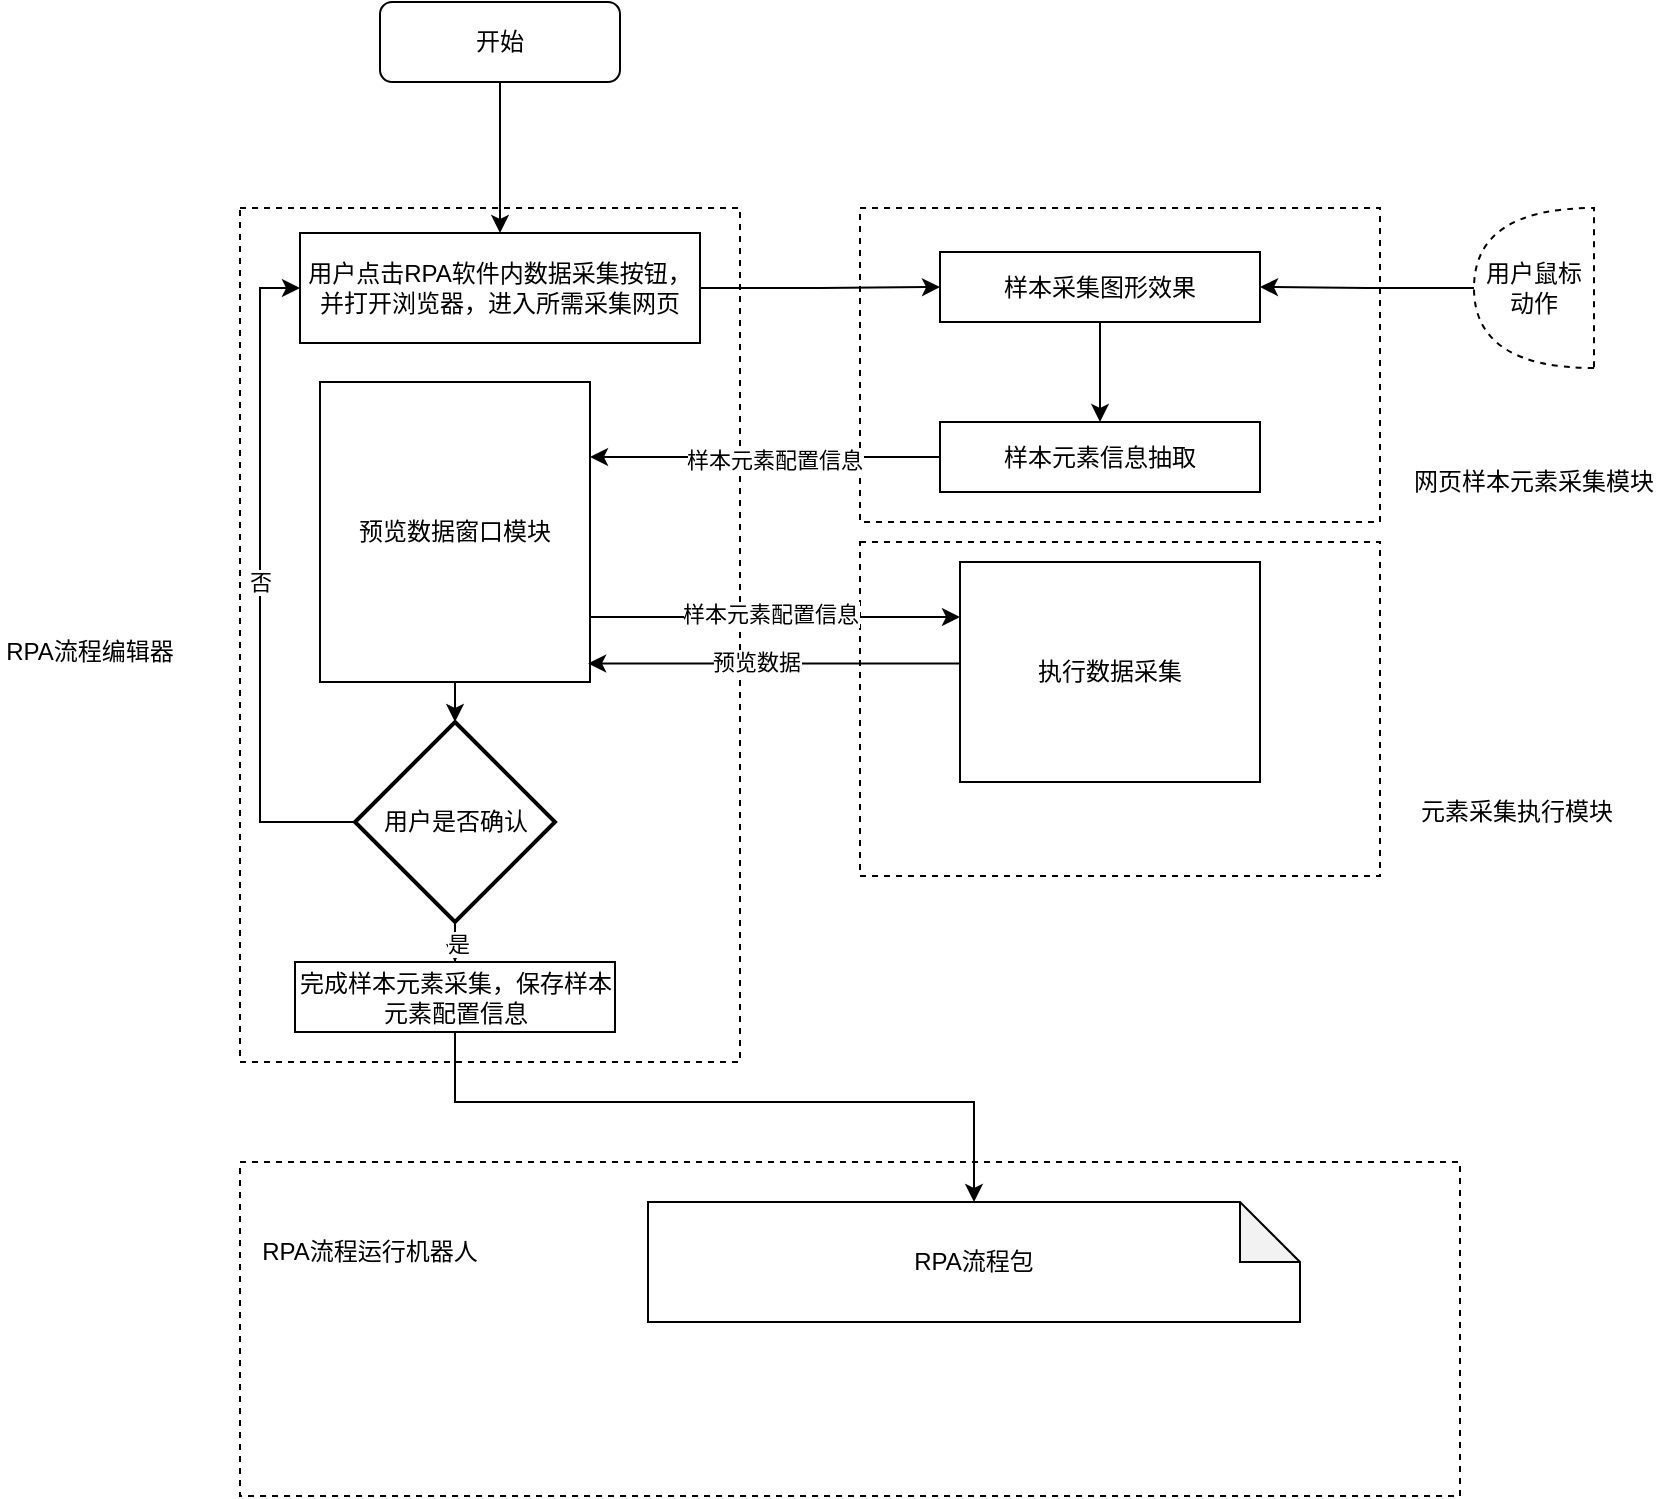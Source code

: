 <mxfile version="20.5.3" type="github">
  <diagram id="xU7X7o6H66pRaLUqQLn2" name="第 1 页">
    <mxGraphModel dx="539" dy="304" grid="1" gridSize="10" guides="1" tooltips="1" connect="1" arrows="1" fold="1" page="1" pageScale="1" pageWidth="827" pageHeight="1169" math="0" shadow="0">
      <root>
        <mxCell id="0" />
        <mxCell id="1" parent="0" />
        <mxCell id="r1mTysYFF8rYWYZTM9NO-37" value="" style="rounded=0;whiteSpace=wrap;html=1;dashed=1;" vertex="1" parent="1">
          <mxGeometry x="210" y="233" width="250" height="427" as="geometry" />
        </mxCell>
        <mxCell id="r1mTysYFF8rYWYZTM9NO-23" value="" style="rounded=0;whiteSpace=wrap;html=1;dashed=1;" vertex="1" parent="1">
          <mxGeometry x="520" y="400" width="260" height="167" as="geometry" />
        </mxCell>
        <mxCell id="r1mTysYFF8rYWYZTM9NO-22" value="" style="rounded=0;whiteSpace=wrap;html=1;dashed=1;" vertex="1" parent="1">
          <mxGeometry x="520" y="233" width="260" height="157" as="geometry" />
        </mxCell>
        <mxCell id="r1mTysYFF8rYWYZTM9NO-10" style="edgeStyle=orthogonalEdgeStyle;rounded=0;orthogonalLoop=1;jettySize=auto;html=1;entryX=0;entryY=0.5;entryDx=0;entryDy=0;" edge="1" parent="1" source="r1mTysYFF8rYWYZTM9NO-1" target="r1mTysYFF8rYWYZTM9NO-7">
          <mxGeometry relative="1" as="geometry" />
        </mxCell>
        <mxCell id="r1mTysYFF8rYWYZTM9NO-1" value="用户点击RPA软件内数据采集按钮，并打开浏览器，进入所需采集网页" style="rounded=0;whiteSpace=wrap;html=1;" vertex="1" parent="1">
          <mxGeometry x="240" y="245.5" width="200" height="55" as="geometry" />
        </mxCell>
        <mxCell id="r1mTysYFF8rYWYZTM9NO-29" style="edgeStyle=orthogonalEdgeStyle;rounded=0;orthogonalLoop=1;jettySize=auto;html=1;" edge="1" parent="1" source="r1mTysYFF8rYWYZTM9NO-2" target="r1mTysYFF8rYWYZTM9NO-1">
          <mxGeometry relative="1" as="geometry" />
        </mxCell>
        <mxCell id="r1mTysYFF8rYWYZTM9NO-2" value="开始" style="rounded=1;whiteSpace=wrap;html=1;" vertex="1" parent="1">
          <mxGeometry x="280" y="130" width="120" height="40" as="geometry" />
        </mxCell>
        <mxCell id="r1mTysYFF8rYWYZTM9NO-5" value="RPA流程编辑器" style="text;html=1;strokeColor=none;fillColor=none;align=center;verticalAlign=middle;whiteSpace=wrap;rounded=0;dashed=1;" vertex="1" parent="1">
          <mxGeometry x="90" y="440" width="90" height="30" as="geometry" />
        </mxCell>
        <mxCell id="r1mTysYFF8rYWYZTM9NO-6" value="网页样本元素采集模块" style="text;html=1;strokeColor=none;fillColor=none;align=center;verticalAlign=middle;whiteSpace=wrap;rounded=0;dashed=1;" vertex="1" parent="1">
          <mxGeometry x="787" y="355" width="140" height="30" as="geometry" />
        </mxCell>
        <mxCell id="r1mTysYFF8rYWYZTM9NO-12" style="edgeStyle=orthogonalEdgeStyle;rounded=0;orthogonalLoop=1;jettySize=auto;html=1;" edge="1" parent="1" source="r1mTysYFF8rYWYZTM9NO-7">
          <mxGeometry relative="1" as="geometry">
            <mxPoint x="640" y="340.0" as="targetPoint" />
          </mxGeometry>
        </mxCell>
        <mxCell id="r1mTysYFF8rYWYZTM9NO-7" value="样本采集图形效果" style="rounded=0;whiteSpace=wrap;html=1;" vertex="1" parent="1">
          <mxGeometry x="560" y="255" width="160" height="35" as="geometry" />
        </mxCell>
        <mxCell id="r1mTysYFF8rYWYZTM9NO-9" style="edgeStyle=orthogonalEdgeStyle;rounded=0;orthogonalLoop=1;jettySize=auto;html=1;" edge="1" parent="1" source="r1mTysYFF8rYWYZTM9NO-8" target="r1mTysYFF8rYWYZTM9NO-7">
          <mxGeometry relative="1" as="geometry" />
        </mxCell>
        <mxCell id="r1mTysYFF8rYWYZTM9NO-8" value="用户鼠标动作" style="shape=or;whiteSpace=wrap;html=1;dashed=1;direction=west;" vertex="1" parent="1">
          <mxGeometry x="827" y="233" width="60" height="80" as="geometry" />
        </mxCell>
        <mxCell id="r1mTysYFF8rYWYZTM9NO-26" style="edgeStyle=orthogonalEdgeStyle;rounded=0;orthogonalLoop=1;jettySize=auto;html=1;entryX=0;entryY=0.25;entryDx=0;entryDy=0;" edge="1" parent="1" source="r1mTysYFF8rYWYZTM9NO-13" target="r1mTysYFF8rYWYZTM9NO-18">
          <mxGeometry relative="1" as="geometry">
            <Array as="points">
              <mxPoint x="472" y="437" />
            </Array>
          </mxGeometry>
        </mxCell>
        <mxCell id="r1mTysYFF8rYWYZTM9NO-27" value="&lt;span style=&quot;color: rgba(0, 0, 0, 0); font-family: monospace; font-size: 0px; text-align: start;&quot;&gt;%3CmxGraphModel%3E%3Croot%3E%3CmxCell%20id%3D%220%22%2F%3E%3CmxCell%20id%3D%221%22%20parent%3D%220%22%2F%3E%3CmxCell%20id%3D%222%22%20value%3D%22%E6%A0%B7%E6%9C%AC%E5%85%83%E7%B4%A0%E9%85%8D%E7%BD%AE%E4%BF%A1%E6%81%AF%22%20style%3D%22edgeLabel%3Bhtml%3D1%3Balign%3Dcenter%3BverticalAlign%3Dmiddle%3Bresizable%3D0%3Bpoints%3D%5B%5D%3B%22%20vertex%3D%221%22%20connectable%3D%220%22%20parent%3D%221%22%3E%3CmxGeometry%20x%3D%22476.757%22%20y%3D%22358.5%22%20as%3D%22geometry%22%2F%3E%3C%2FmxCell%3E%3C%2Froot%3E%3C%2FmxGraphModel%3E&lt;/span&gt;" style="edgeLabel;html=1;align=center;verticalAlign=middle;resizable=0;points=[];" vertex="1" connectable="0" parent="r1mTysYFF8rYWYZTM9NO-26">
          <mxGeometry x="-0.029" y="1" relative="1" as="geometry">
            <mxPoint as="offset" />
          </mxGeometry>
        </mxCell>
        <mxCell id="r1mTysYFF8rYWYZTM9NO-28" value="样本元素配置信息" style="edgeLabel;html=1;align=center;verticalAlign=middle;resizable=0;points=[];" vertex="1" connectable="0" parent="r1mTysYFF8rYWYZTM9NO-26">
          <mxGeometry x="-0.029" y="2" relative="1" as="geometry">
            <mxPoint as="offset" />
          </mxGeometry>
        </mxCell>
        <mxCell id="r1mTysYFF8rYWYZTM9NO-39" style="edgeStyle=orthogonalEdgeStyle;rounded=0;orthogonalLoop=1;jettySize=auto;html=1;" edge="1" parent="1" source="r1mTysYFF8rYWYZTM9NO-13" target="r1mTysYFF8rYWYZTM9NO-38">
          <mxGeometry relative="1" as="geometry" />
        </mxCell>
        <mxCell id="r1mTysYFF8rYWYZTM9NO-13" value="预览数据窗口模块" style="rounded=0;whiteSpace=wrap;html=1;" vertex="1" parent="1">
          <mxGeometry x="250" y="320" width="135" height="150" as="geometry" />
        </mxCell>
        <mxCell id="r1mTysYFF8rYWYZTM9NO-17" style="edgeStyle=orthogonalEdgeStyle;rounded=0;orthogonalLoop=1;jettySize=auto;html=1;entryX=1;entryY=0.25;entryDx=0;entryDy=0;" edge="1" parent="1" source="r1mTysYFF8rYWYZTM9NO-16" target="r1mTysYFF8rYWYZTM9NO-13">
          <mxGeometry relative="1" as="geometry" />
        </mxCell>
        <mxCell id="r1mTysYFF8rYWYZTM9NO-19" value="样本元素配置信息" style="edgeLabel;html=1;align=center;verticalAlign=middle;resizable=0;points=[];" vertex="1" connectable="0" parent="r1mTysYFF8rYWYZTM9NO-17">
          <mxGeometry x="-0.052" y="1" relative="1" as="geometry">
            <mxPoint as="offset" />
          </mxGeometry>
        </mxCell>
        <mxCell id="r1mTysYFF8rYWYZTM9NO-16" value="样本元素信息抽取" style="rounded=0;whiteSpace=wrap;html=1;" vertex="1" parent="1">
          <mxGeometry x="560" y="340" width="160" height="35" as="geometry" />
        </mxCell>
        <mxCell id="r1mTysYFF8rYWYZTM9NO-35" style="edgeStyle=orthogonalEdgeStyle;rounded=0;orthogonalLoop=1;jettySize=auto;html=1;entryX=0.993;entryY=0.938;entryDx=0;entryDy=0;entryPerimeter=0;" edge="1" parent="1" source="r1mTysYFF8rYWYZTM9NO-18" target="r1mTysYFF8rYWYZTM9NO-13">
          <mxGeometry relative="1" as="geometry">
            <Array as="points">
              <mxPoint x="478" y="460" />
            </Array>
          </mxGeometry>
        </mxCell>
        <mxCell id="r1mTysYFF8rYWYZTM9NO-36" value="预览数据" style="edgeLabel;html=1;align=center;verticalAlign=middle;resizable=0;points=[];" vertex="1" connectable="0" parent="r1mTysYFF8rYWYZTM9NO-35">
          <mxGeometry x="0.102" y="-1" relative="1" as="geometry">
            <mxPoint as="offset" />
          </mxGeometry>
        </mxCell>
        <mxCell id="r1mTysYFF8rYWYZTM9NO-18" value="执行数据采集" style="rounded=0;whiteSpace=wrap;html=1;" vertex="1" parent="1">
          <mxGeometry x="570" y="410" width="150" height="110" as="geometry" />
        </mxCell>
        <mxCell id="r1mTysYFF8rYWYZTM9NO-24" value="元素采集执行模块" style="text;html=1;strokeColor=none;fillColor=none;align=center;verticalAlign=middle;whiteSpace=wrap;rounded=0;dashed=1;" vertex="1" parent="1">
          <mxGeometry x="787" y="520" width="123" height="30" as="geometry" />
        </mxCell>
        <mxCell id="r1mTysYFF8rYWYZTM9NO-40" value="否" style="edgeStyle=orthogonalEdgeStyle;rounded=0;orthogonalLoop=1;jettySize=auto;html=1;entryX=0;entryY=0.5;entryDx=0;entryDy=0;" edge="1" parent="1" source="r1mTysYFF8rYWYZTM9NO-38" target="r1mTysYFF8rYWYZTM9NO-1">
          <mxGeometry relative="1" as="geometry">
            <Array as="points">
              <mxPoint x="220" y="540" />
              <mxPoint x="220" y="273" />
            </Array>
          </mxGeometry>
        </mxCell>
        <mxCell id="r1mTysYFF8rYWYZTM9NO-44" style="edgeStyle=orthogonalEdgeStyle;rounded=0;orthogonalLoop=1;jettySize=auto;html=1;entryX=0.5;entryY=0;entryDx=0;entryDy=0;" edge="1" parent="1" source="r1mTysYFF8rYWYZTM9NO-38" target="r1mTysYFF8rYWYZTM9NO-43">
          <mxGeometry relative="1" as="geometry" />
        </mxCell>
        <mxCell id="r1mTysYFF8rYWYZTM9NO-46" value="是" style="edgeLabel;html=1;align=center;verticalAlign=middle;resizable=0;points=[];" vertex="1" connectable="0" parent="r1mTysYFF8rYWYZTM9NO-44">
          <mxGeometry x="-0.019" y="-1" relative="1" as="geometry">
            <mxPoint as="offset" />
          </mxGeometry>
        </mxCell>
        <mxCell id="r1mTysYFF8rYWYZTM9NO-38" value="用户是否确认" style="strokeWidth=2;html=1;shape=mxgraph.flowchart.decision;whiteSpace=wrap;" vertex="1" parent="1">
          <mxGeometry x="267.5" y="490" width="100" height="100" as="geometry" />
        </mxCell>
        <mxCell id="r1mTysYFF8rYWYZTM9NO-41" value="" style="rounded=0;whiteSpace=wrap;html=1;dashed=1;" vertex="1" parent="1">
          <mxGeometry x="210" y="710" width="610" height="167" as="geometry" />
        </mxCell>
        <mxCell id="r1mTysYFF8rYWYZTM9NO-42" value="RPA流程包" style="shape=note;whiteSpace=wrap;html=1;backgroundOutline=1;darkOpacity=0.05;" vertex="1" parent="1">
          <mxGeometry x="414" y="730" width="326" height="60" as="geometry" />
        </mxCell>
        <mxCell id="r1mTysYFF8rYWYZTM9NO-45" style="edgeStyle=orthogonalEdgeStyle;rounded=0;orthogonalLoop=1;jettySize=auto;html=1;entryX=0.5;entryY=0;entryDx=0;entryDy=0;entryPerimeter=0;" edge="1" parent="1" source="r1mTysYFF8rYWYZTM9NO-43" target="r1mTysYFF8rYWYZTM9NO-42">
          <mxGeometry relative="1" as="geometry">
            <Array as="points">
              <mxPoint x="318" y="680" />
              <mxPoint x="577" y="680" />
            </Array>
          </mxGeometry>
        </mxCell>
        <mxCell id="r1mTysYFF8rYWYZTM9NO-43" value="完成样本元素采集，保存样本元素配置信息" style="rounded=0;whiteSpace=wrap;html=1;" vertex="1" parent="1">
          <mxGeometry x="237.5" y="610" width="160" height="35" as="geometry" />
        </mxCell>
        <mxCell id="r1mTysYFF8rYWYZTM9NO-47" value="RPA流程运行机器人" style="text;html=1;strokeColor=none;fillColor=none;align=center;verticalAlign=middle;whiteSpace=wrap;rounded=0;dashed=1;" vertex="1" parent="1">
          <mxGeometry x="220" y="740" width="110" height="30" as="geometry" />
        </mxCell>
      </root>
    </mxGraphModel>
  </diagram>
</mxfile>
